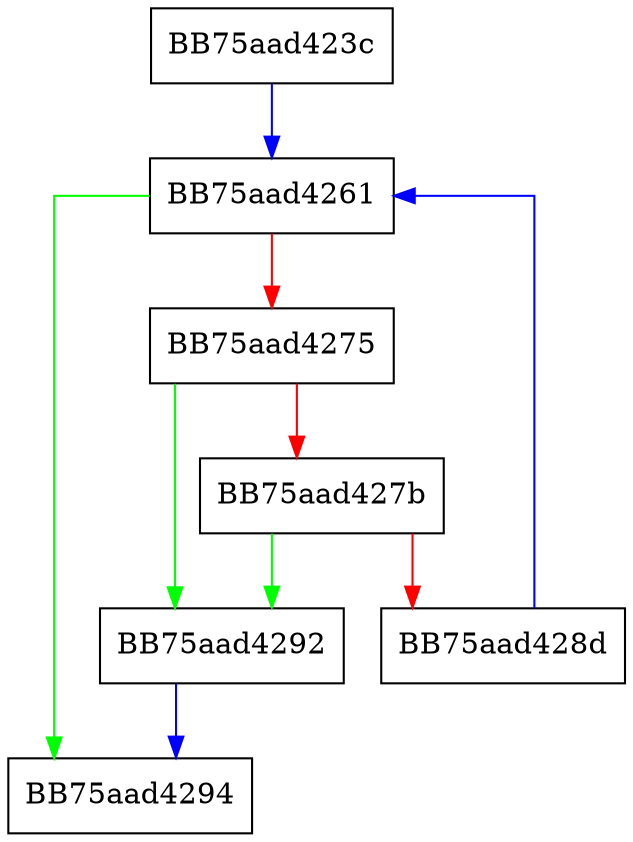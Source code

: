 digraph min_expand {
  node [shape="box"];
  graph [splines=ortho];
  BB75aad423c -> BB75aad4261 [color="blue"];
  BB75aad4261 -> BB75aad4294 [color="green"];
  BB75aad4261 -> BB75aad4275 [color="red"];
  BB75aad4275 -> BB75aad4292 [color="green"];
  BB75aad4275 -> BB75aad427b [color="red"];
  BB75aad427b -> BB75aad4292 [color="green"];
  BB75aad427b -> BB75aad428d [color="red"];
  BB75aad428d -> BB75aad4261 [color="blue"];
  BB75aad4292 -> BB75aad4294 [color="blue"];
}